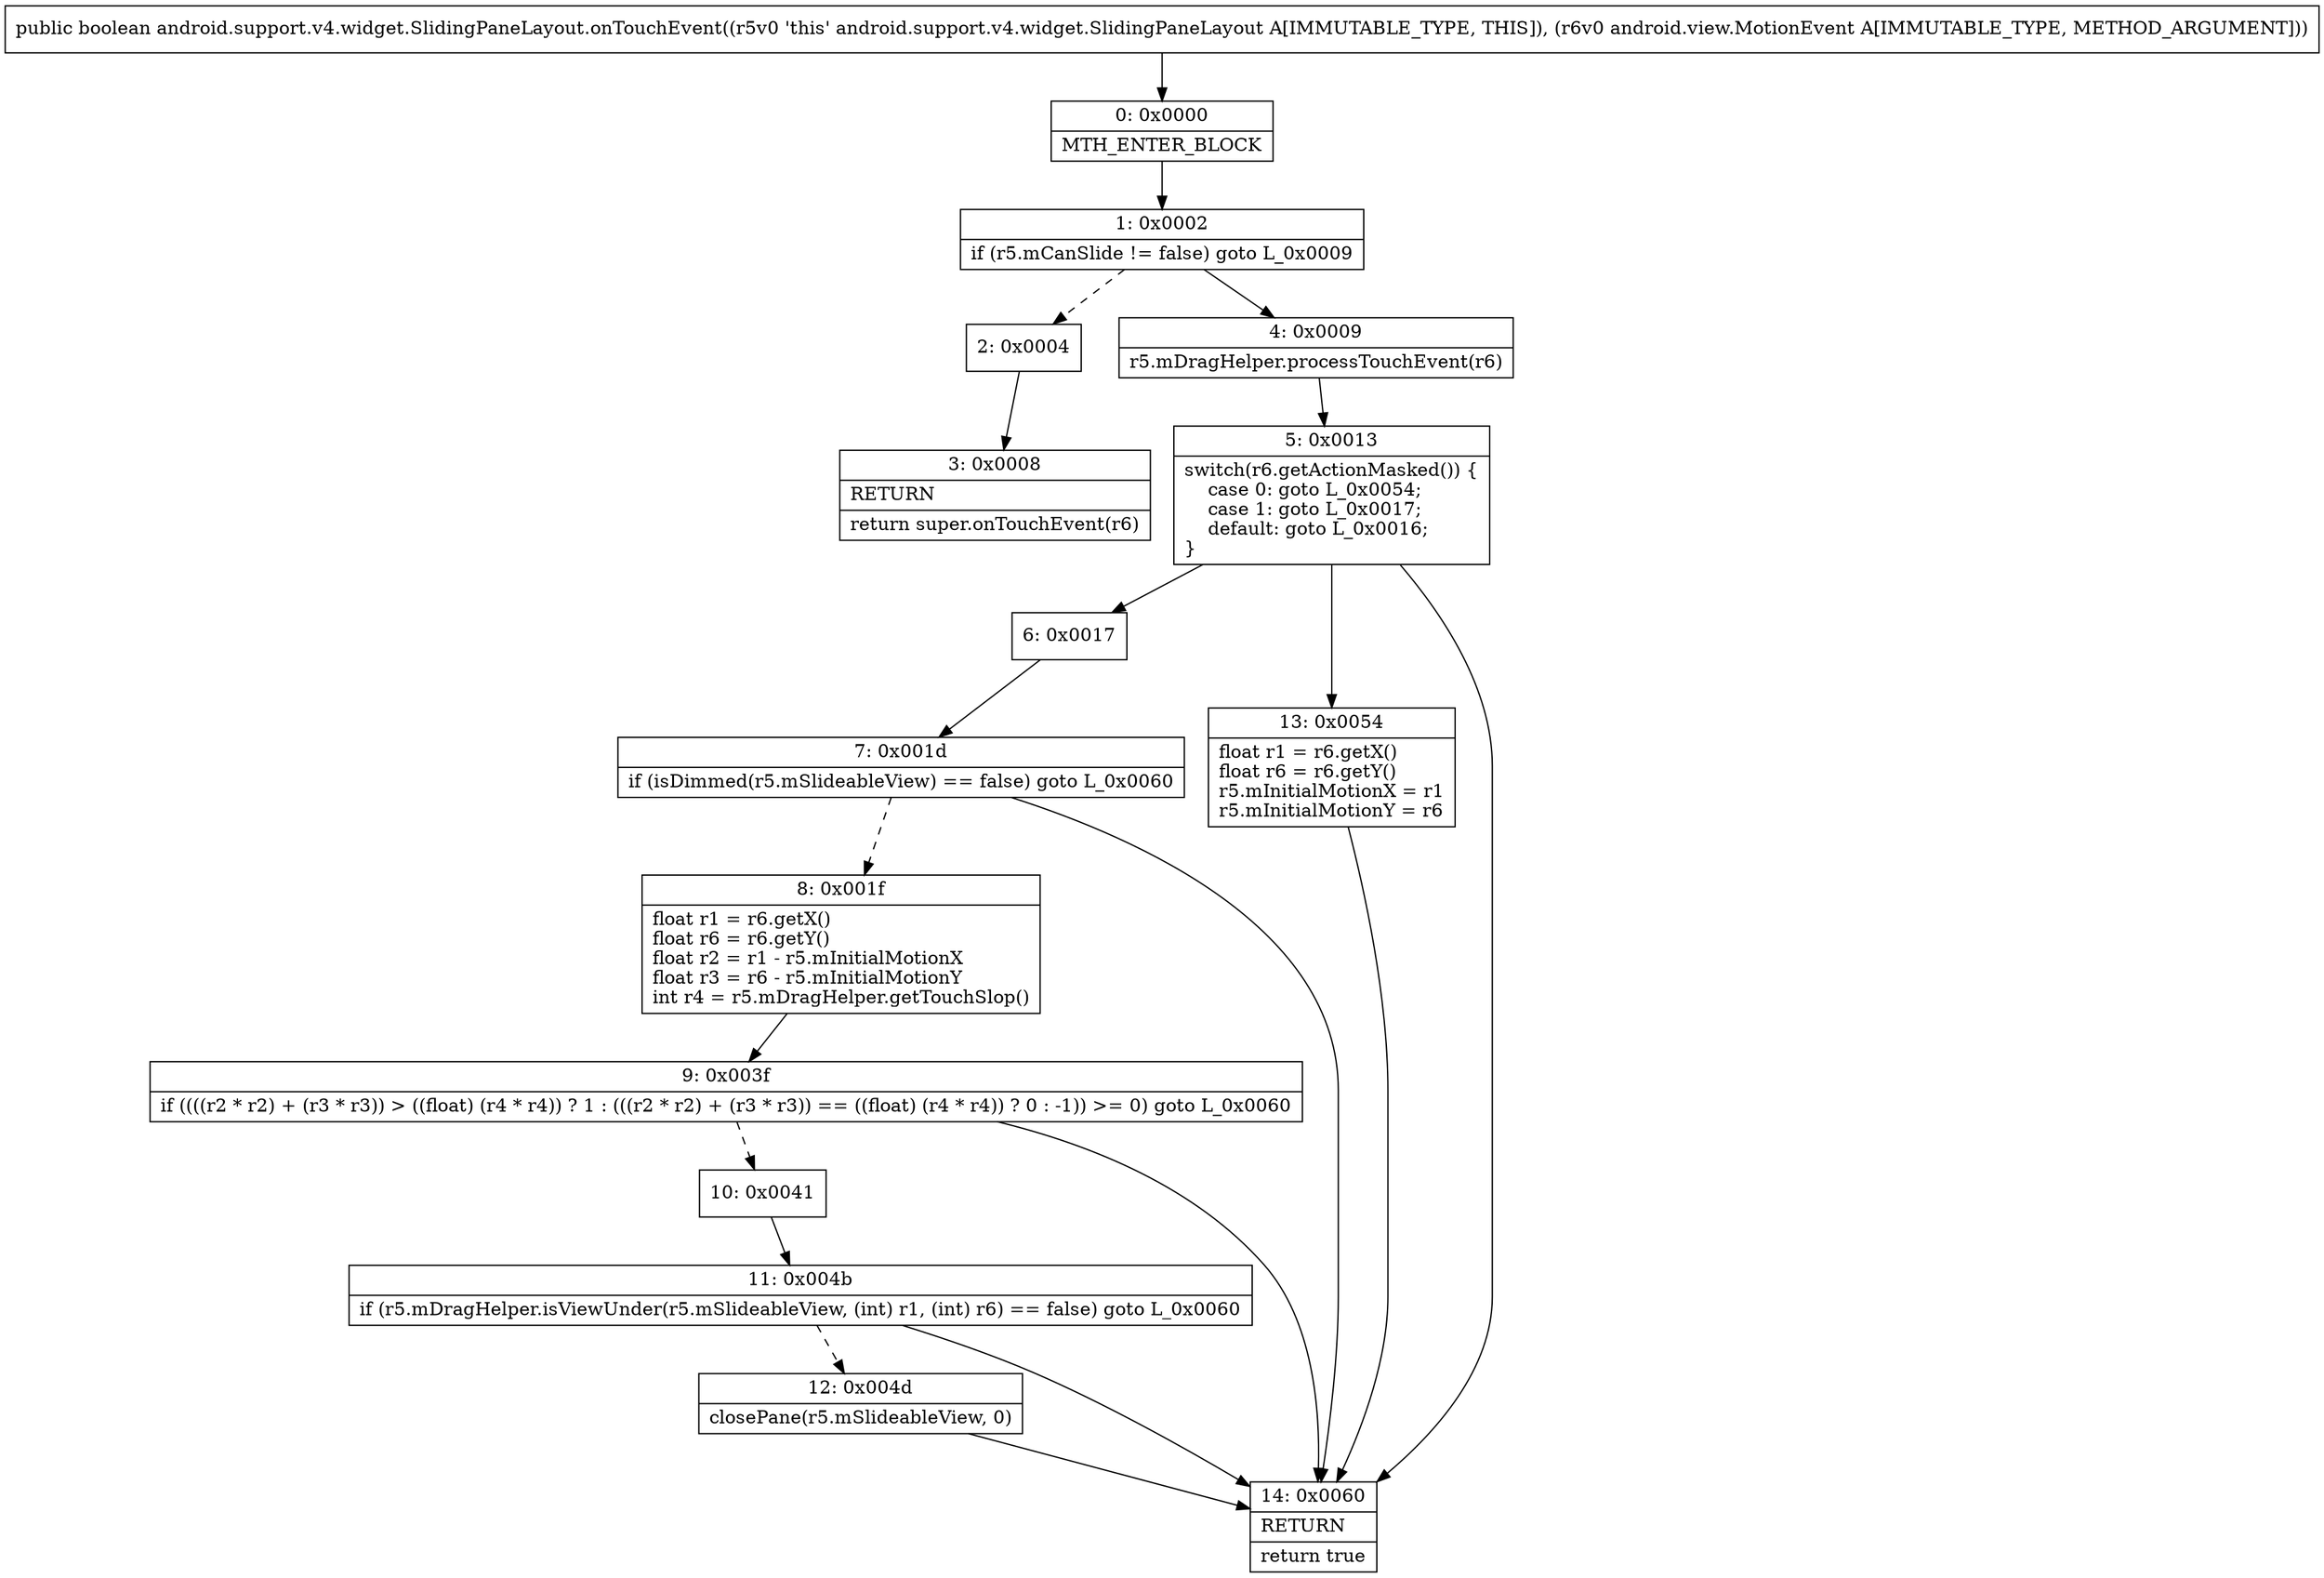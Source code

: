 digraph "CFG forandroid.support.v4.widget.SlidingPaneLayout.onTouchEvent(Landroid\/view\/MotionEvent;)Z" {
Node_0 [shape=record,label="{0\:\ 0x0000|MTH_ENTER_BLOCK\l}"];
Node_1 [shape=record,label="{1\:\ 0x0002|if (r5.mCanSlide != false) goto L_0x0009\l}"];
Node_2 [shape=record,label="{2\:\ 0x0004}"];
Node_3 [shape=record,label="{3\:\ 0x0008|RETURN\l|return super.onTouchEvent(r6)\l}"];
Node_4 [shape=record,label="{4\:\ 0x0009|r5.mDragHelper.processTouchEvent(r6)\l}"];
Node_5 [shape=record,label="{5\:\ 0x0013|switch(r6.getActionMasked()) \{\l    case 0: goto L_0x0054;\l    case 1: goto L_0x0017;\l    default: goto L_0x0016;\l\}\l}"];
Node_6 [shape=record,label="{6\:\ 0x0017}"];
Node_7 [shape=record,label="{7\:\ 0x001d|if (isDimmed(r5.mSlideableView) == false) goto L_0x0060\l}"];
Node_8 [shape=record,label="{8\:\ 0x001f|float r1 = r6.getX()\lfloat r6 = r6.getY()\lfloat r2 = r1 \- r5.mInitialMotionX\lfloat r3 = r6 \- r5.mInitialMotionY\lint r4 = r5.mDragHelper.getTouchSlop()\l}"];
Node_9 [shape=record,label="{9\:\ 0x003f|if ((((r2 * r2) + (r3 * r3)) \> ((float) (r4 * r4)) ? 1 : (((r2 * r2) + (r3 * r3)) == ((float) (r4 * r4)) ? 0 : \-1)) \>= 0) goto L_0x0060\l}"];
Node_10 [shape=record,label="{10\:\ 0x0041}"];
Node_11 [shape=record,label="{11\:\ 0x004b|if (r5.mDragHelper.isViewUnder(r5.mSlideableView, (int) r1, (int) r6) == false) goto L_0x0060\l}"];
Node_12 [shape=record,label="{12\:\ 0x004d|closePane(r5.mSlideableView, 0)\l}"];
Node_13 [shape=record,label="{13\:\ 0x0054|float r1 = r6.getX()\lfloat r6 = r6.getY()\lr5.mInitialMotionX = r1\lr5.mInitialMotionY = r6\l}"];
Node_14 [shape=record,label="{14\:\ 0x0060|RETURN\l|return true\l}"];
MethodNode[shape=record,label="{public boolean android.support.v4.widget.SlidingPaneLayout.onTouchEvent((r5v0 'this' android.support.v4.widget.SlidingPaneLayout A[IMMUTABLE_TYPE, THIS]), (r6v0 android.view.MotionEvent A[IMMUTABLE_TYPE, METHOD_ARGUMENT])) }"];
MethodNode -> Node_0;
Node_0 -> Node_1;
Node_1 -> Node_2[style=dashed];
Node_1 -> Node_4;
Node_2 -> Node_3;
Node_4 -> Node_5;
Node_5 -> Node_6;
Node_5 -> Node_13;
Node_5 -> Node_14;
Node_6 -> Node_7;
Node_7 -> Node_8[style=dashed];
Node_7 -> Node_14;
Node_8 -> Node_9;
Node_9 -> Node_10[style=dashed];
Node_9 -> Node_14;
Node_10 -> Node_11;
Node_11 -> Node_12[style=dashed];
Node_11 -> Node_14;
Node_12 -> Node_14;
Node_13 -> Node_14;
}

